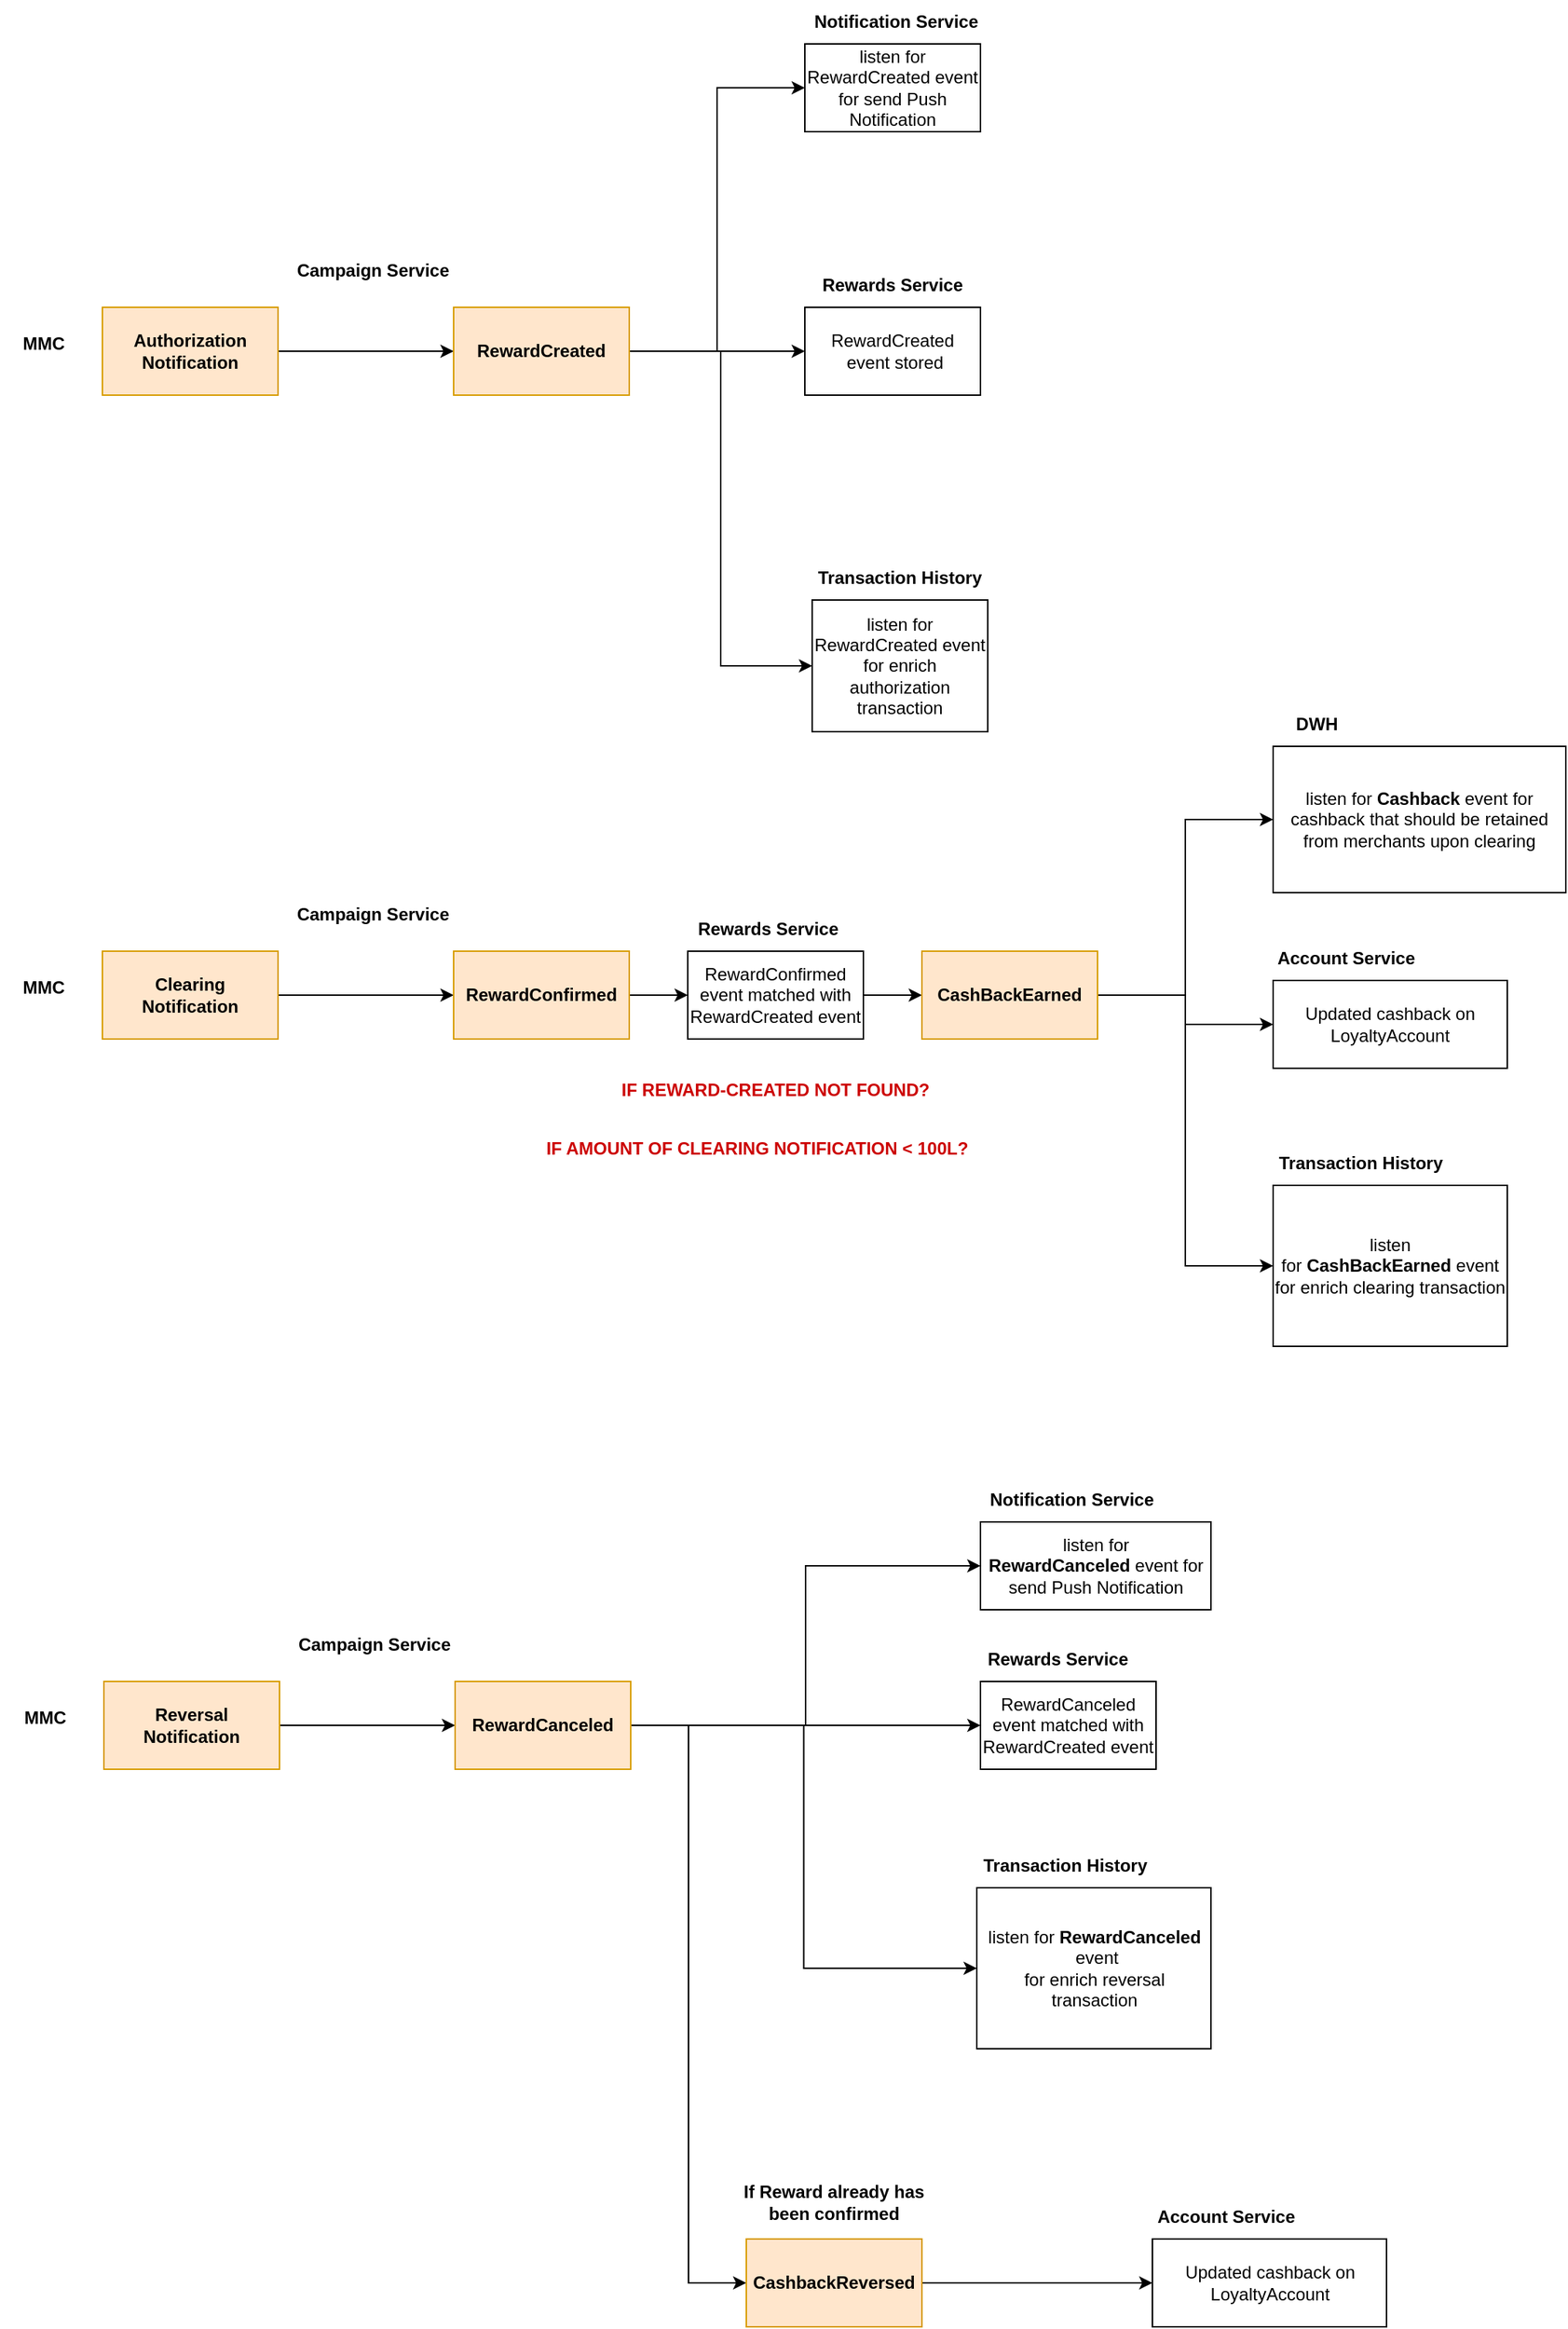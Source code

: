 <mxfile version="21.5.0" type="github">
  <diagram name="Page-1" id="j-eDqDpKoLgPAk3GTxfP">
    <mxGraphModel dx="2284" dy="1890" grid="1" gridSize="10" guides="1" tooltips="1" connect="1" arrows="1" fold="1" page="1" pageScale="1" pageWidth="850" pageHeight="1100" math="0" shadow="0">
      <root>
        <mxCell id="0" />
        <mxCell id="1" parent="0" />
        <mxCell id="VZrlg-Crpo96Uy3mQfim-3" style="edgeStyle=orthogonalEdgeStyle;rounded=0;orthogonalLoop=1;jettySize=auto;html=1;entryX=0;entryY=0.5;entryDx=0;entryDy=0;" edge="1" parent="1" source="VZrlg-Crpo96Uy3mQfim-1" target="VZrlg-Crpo96Uy3mQfim-2">
          <mxGeometry relative="1" as="geometry" />
        </mxCell>
        <mxCell id="VZrlg-Crpo96Uy3mQfim-1" value="&lt;b&gt;Authorization&lt;br&gt;Notification&lt;/b&gt;" style="rounded=0;whiteSpace=wrap;html=1;fillColor=#ffe6cc;strokeColor=#d79b00;" vertex="1" parent="1">
          <mxGeometry x="-40" y="-320" width="120" height="60" as="geometry" />
        </mxCell>
        <mxCell id="VZrlg-Crpo96Uy3mQfim-6" style="edgeStyle=orthogonalEdgeStyle;rounded=0;orthogonalLoop=1;jettySize=auto;html=1;entryX=0;entryY=0.5;entryDx=0;entryDy=0;" edge="1" parent="1" source="VZrlg-Crpo96Uy3mQfim-2" target="VZrlg-Crpo96Uy3mQfim-5">
          <mxGeometry relative="1" as="geometry" />
        </mxCell>
        <mxCell id="VZrlg-Crpo96Uy3mQfim-10" style="edgeStyle=orthogonalEdgeStyle;rounded=0;orthogonalLoop=1;jettySize=auto;html=1;entryX=0;entryY=0.5;entryDx=0;entryDy=0;" edge="1" parent="1" source="VZrlg-Crpo96Uy3mQfim-2" target="VZrlg-Crpo96Uy3mQfim-8">
          <mxGeometry relative="1" as="geometry" />
        </mxCell>
        <mxCell id="VZrlg-Crpo96Uy3mQfim-12" style="edgeStyle=orthogonalEdgeStyle;rounded=0;orthogonalLoop=1;jettySize=auto;html=1;entryX=0;entryY=0.5;entryDx=0;entryDy=0;" edge="1" parent="1" source="VZrlg-Crpo96Uy3mQfim-2" target="VZrlg-Crpo96Uy3mQfim-11">
          <mxGeometry relative="1" as="geometry" />
        </mxCell>
        <mxCell id="VZrlg-Crpo96Uy3mQfim-2" value="&lt;b&gt;RewardCreated&lt;/b&gt;" style="rounded=0;whiteSpace=wrap;html=1;fillColor=#ffe6cc;strokeColor=#d79b00;" vertex="1" parent="1">
          <mxGeometry x="200" y="-320" width="120" height="60" as="geometry" />
        </mxCell>
        <mxCell id="VZrlg-Crpo96Uy3mQfim-4" value="&lt;b&gt;Campaign Service&lt;/b&gt;" style="text;html=1;strokeColor=none;fillColor=none;align=center;verticalAlign=middle;whiteSpace=wrap;rounded=0;" vertex="1" parent="1">
          <mxGeometry x="90" y="-360" width="110" height="30" as="geometry" />
        </mxCell>
        <mxCell id="VZrlg-Crpo96Uy3mQfim-5" value="RewardCreated&lt;br&gt;&amp;nbsp;event stored" style="rounded=0;whiteSpace=wrap;html=1;" vertex="1" parent="1">
          <mxGeometry x="440" y="-320" width="120" height="60" as="geometry" />
        </mxCell>
        <mxCell id="VZrlg-Crpo96Uy3mQfim-7" value="&lt;b&gt;Rewards Service&lt;/b&gt;" style="text;html=1;strokeColor=none;fillColor=none;align=center;verticalAlign=middle;whiteSpace=wrap;rounded=0;" vertex="1" parent="1">
          <mxGeometry x="445" y="-350" width="110" height="30" as="geometry" />
        </mxCell>
        <mxCell id="VZrlg-Crpo96Uy3mQfim-8" value="listen for RewardCreated event&lt;br&gt;for enrich authorization transaction" style="rounded=0;whiteSpace=wrap;html=1;" vertex="1" parent="1">
          <mxGeometry x="445" y="-120" width="120" height="90" as="geometry" />
        </mxCell>
        <mxCell id="VZrlg-Crpo96Uy3mQfim-9" value="&lt;b&gt;Transaction History&lt;/b&gt;" style="text;html=1;strokeColor=none;fillColor=none;align=center;verticalAlign=middle;whiteSpace=wrap;rounded=0;" vertex="1" parent="1">
          <mxGeometry x="445" y="-150" width="120" height="30" as="geometry" />
        </mxCell>
        <mxCell id="VZrlg-Crpo96Uy3mQfim-11" value="listen for&lt;br&gt;RewardCreated event for send Push Notification" style="rounded=0;whiteSpace=wrap;html=1;" vertex="1" parent="1">
          <mxGeometry x="440" y="-500" width="120" height="60" as="geometry" />
        </mxCell>
        <mxCell id="VZrlg-Crpo96Uy3mQfim-17" style="edgeStyle=orthogonalEdgeStyle;rounded=0;orthogonalLoop=1;jettySize=auto;html=1;entryX=0;entryY=0.5;entryDx=0;entryDy=0;" edge="1" parent="1" source="VZrlg-Crpo96Uy3mQfim-13" target="VZrlg-Crpo96Uy3mQfim-16">
          <mxGeometry relative="1" as="geometry" />
        </mxCell>
        <mxCell id="VZrlg-Crpo96Uy3mQfim-13" value="&lt;b&gt;Clearing&lt;br&gt;Notification&lt;/b&gt;" style="rounded=0;whiteSpace=wrap;html=1;fillColor=#ffe6cc;strokeColor=#d79b00;" vertex="1" parent="1">
          <mxGeometry x="-40" y="120" width="120" height="60" as="geometry" />
        </mxCell>
        <mxCell id="VZrlg-Crpo96Uy3mQfim-14" value="&lt;b&gt;MMC&lt;/b&gt;" style="text;html=1;strokeColor=none;fillColor=none;align=center;verticalAlign=middle;whiteSpace=wrap;rounded=0;" vertex="1" parent="1">
          <mxGeometry x="-110" y="-310" width="60" height="30" as="geometry" />
        </mxCell>
        <mxCell id="VZrlg-Crpo96Uy3mQfim-15" value="&lt;b&gt;MMC&lt;/b&gt;" style="text;html=1;strokeColor=none;fillColor=none;align=center;verticalAlign=middle;whiteSpace=wrap;rounded=0;" vertex="1" parent="1">
          <mxGeometry x="-110" y="130" width="60" height="30" as="geometry" />
        </mxCell>
        <mxCell id="VZrlg-Crpo96Uy3mQfim-21" style="edgeStyle=orthogonalEdgeStyle;rounded=0;orthogonalLoop=1;jettySize=auto;html=1;entryX=0;entryY=0.5;entryDx=0;entryDy=0;" edge="1" parent="1" source="VZrlg-Crpo96Uy3mQfim-16" target="VZrlg-Crpo96Uy3mQfim-19">
          <mxGeometry relative="1" as="geometry" />
        </mxCell>
        <mxCell id="VZrlg-Crpo96Uy3mQfim-16" value="&lt;b&gt;RewardConfirmed&lt;/b&gt;" style="rounded=0;whiteSpace=wrap;html=1;fillColor=#ffe6cc;strokeColor=#d79b00;" vertex="1" parent="1">
          <mxGeometry x="200" y="120" width="120" height="60" as="geometry" />
        </mxCell>
        <mxCell id="VZrlg-Crpo96Uy3mQfim-18" value="&lt;b&gt;Campaign Service&lt;/b&gt;" style="text;html=1;strokeColor=none;fillColor=none;align=center;verticalAlign=middle;whiteSpace=wrap;rounded=0;" vertex="1" parent="1">
          <mxGeometry x="90" y="80" width="110" height="30" as="geometry" />
        </mxCell>
        <mxCell id="VZrlg-Crpo96Uy3mQfim-23" style="edgeStyle=orthogonalEdgeStyle;rounded=0;orthogonalLoop=1;jettySize=auto;html=1;entryX=0;entryY=0.5;entryDx=0;entryDy=0;" edge="1" parent="1" source="VZrlg-Crpo96Uy3mQfim-19" target="VZrlg-Crpo96Uy3mQfim-22">
          <mxGeometry relative="1" as="geometry" />
        </mxCell>
        <mxCell id="VZrlg-Crpo96Uy3mQfim-19" value="RewardConfirmed event matched with RewardCreated event" style="rounded=0;whiteSpace=wrap;html=1;" vertex="1" parent="1">
          <mxGeometry x="360" y="120" width="120" height="60" as="geometry" />
        </mxCell>
        <mxCell id="VZrlg-Crpo96Uy3mQfim-20" value="&lt;b&gt;Rewards Service&lt;/b&gt;" style="text;html=1;strokeColor=none;fillColor=none;align=center;verticalAlign=middle;whiteSpace=wrap;rounded=0;" vertex="1" parent="1">
          <mxGeometry x="360" y="90" width="110" height="30" as="geometry" />
        </mxCell>
        <mxCell id="VZrlg-Crpo96Uy3mQfim-26" style="edgeStyle=orthogonalEdgeStyle;rounded=0;orthogonalLoop=1;jettySize=auto;html=1;entryX=0;entryY=0.5;entryDx=0;entryDy=0;" edge="1" parent="1" source="VZrlg-Crpo96Uy3mQfim-22" target="VZrlg-Crpo96Uy3mQfim-24">
          <mxGeometry relative="1" as="geometry" />
        </mxCell>
        <mxCell id="VZrlg-Crpo96Uy3mQfim-29" style="edgeStyle=orthogonalEdgeStyle;rounded=0;orthogonalLoop=1;jettySize=auto;html=1;entryX=0;entryY=0.5;entryDx=0;entryDy=0;" edge="1" parent="1" source="VZrlg-Crpo96Uy3mQfim-22" target="VZrlg-Crpo96Uy3mQfim-28">
          <mxGeometry relative="1" as="geometry" />
        </mxCell>
        <mxCell id="VZrlg-Crpo96Uy3mQfim-33" style="edgeStyle=orthogonalEdgeStyle;rounded=0;orthogonalLoop=1;jettySize=auto;html=1;entryX=0;entryY=0.5;entryDx=0;entryDy=0;" edge="1" parent="1" source="VZrlg-Crpo96Uy3mQfim-22" target="VZrlg-Crpo96Uy3mQfim-31">
          <mxGeometry relative="1" as="geometry" />
        </mxCell>
        <mxCell id="VZrlg-Crpo96Uy3mQfim-22" value="&lt;b&gt;CashBackEarned&lt;/b&gt;" style="rounded=0;whiteSpace=wrap;html=1;fillColor=#ffe6cc;strokeColor=#d79b00;" vertex="1" parent="1">
          <mxGeometry x="520" y="120" width="120" height="60" as="geometry" />
        </mxCell>
        <mxCell id="VZrlg-Crpo96Uy3mQfim-24" value="Updated cashback on LoyaltyAccount" style="rounded=0;whiteSpace=wrap;html=1;" vertex="1" parent="1">
          <mxGeometry x="760" y="140" width="160" height="60" as="geometry" />
        </mxCell>
        <mxCell id="VZrlg-Crpo96Uy3mQfim-25" value="&lt;b&gt;Account Service&lt;/b&gt;" style="text;html=1;strokeColor=none;fillColor=none;align=center;verticalAlign=middle;whiteSpace=wrap;rounded=0;" vertex="1" parent="1">
          <mxGeometry x="760" y="110" width="100" height="30" as="geometry" />
        </mxCell>
        <mxCell id="VZrlg-Crpo96Uy3mQfim-27" value="&lt;b&gt;Notification Service&lt;/b&gt;" style="text;html=1;strokeColor=none;fillColor=none;align=center;verticalAlign=middle;whiteSpace=wrap;rounded=0;" vertex="1" parent="1">
          <mxGeometry x="440" y="-530" width="125" height="30" as="geometry" />
        </mxCell>
        <mxCell id="VZrlg-Crpo96Uy3mQfim-28" value="listen for&amp;nbsp;&lt;b style=&quot;border-color: var(--border-color);&quot;&gt;CashBackEarned&amp;nbsp;&lt;/b&gt;event&lt;br&gt;for enrich clearing transaction" style="rounded=0;whiteSpace=wrap;html=1;" vertex="1" parent="1">
          <mxGeometry x="760" y="280" width="160" height="110" as="geometry" />
        </mxCell>
        <mxCell id="VZrlg-Crpo96Uy3mQfim-30" value="&lt;b&gt;Transaction History&lt;/b&gt;" style="text;html=1;strokeColor=none;fillColor=none;align=center;verticalAlign=middle;whiteSpace=wrap;rounded=0;" vertex="1" parent="1">
          <mxGeometry x="760" y="250" width="120" height="30" as="geometry" />
        </mxCell>
        <mxCell id="VZrlg-Crpo96Uy3mQfim-31" value="listen for &lt;b&gt;Cashback &lt;/b&gt;event for&lt;br&gt;cashback that should be retained from merchants upon clearing" style="rounded=0;whiteSpace=wrap;html=1;" vertex="1" parent="1">
          <mxGeometry x="760" y="-20" width="200" height="100" as="geometry" />
        </mxCell>
        <mxCell id="VZrlg-Crpo96Uy3mQfim-32" value="&lt;b&gt;DWH&lt;/b&gt;" style="text;html=1;strokeColor=none;fillColor=none;align=center;verticalAlign=middle;whiteSpace=wrap;rounded=0;" vertex="1" parent="1">
          <mxGeometry x="760" y="-50" width="60" height="30" as="geometry" />
        </mxCell>
        <mxCell id="VZrlg-Crpo96Uy3mQfim-34" value="&lt;b&gt;&lt;font color=&quot;#cc0000&quot;&gt;IF REWARD-CREATED NOT FOUND?&lt;/font&gt;&lt;/b&gt;" style="text;html=1;strokeColor=none;fillColor=none;align=center;verticalAlign=middle;whiteSpace=wrap;rounded=0;" vertex="1" parent="1">
          <mxGeometry x="310" y="200" width="220" height="30" as="geometry" />
        </mxCell>
        <mxCell id="VZrlg-Crpo96Uy3mQfim-35" style="edgeStyle=orthogonalEdgeStyle;rounded=0;orthogonalLoop=1;jettySize=auto;html=1;entryX=0;entryY=0.5;entryDx=0;entryDy=0;" edge="1" parent="1" source="VZrlg-Crpo96Uy3mQfim-36" target="VZrlg-Crpo96Uy3mQfim-39">
          <mxGeometry relative="1" as="geometry" />
        </mxCell>
        <mxCell id="VZrlg-Crpo96Uy3mQfim-36" value="&lt;b&gt;Reversal&lt;br&gt;Notification&lt;/b&gt;" style="rounded=0;whiteSpace=wrap;html=1;fillColor=#ffe6cc;strokeColor=#d79b00;" vertex="1" parent="1">
          <mxGeometry x="-39" y="619" width="120" height="60" as="geometry" />
        </mxCell>
        <mxCell id="VZrlg-Crpo96Uy3mQfim-37" value="&lt;b&gt;MMC&lt;/b&gt;" style="text;html=1;strokeColor=none;fillColor=none;align=center;verticalAlign=middle;whiteSpace=wrap;rounded=0;" vertex="1" parent="1">
          <mxGeometry x="-109" y="629" width="60" height="30" as="geometry" />
        </mxCell>
        <mxCell id="VZrlg-Crpo96Uy3mQfim-38" style="edgeStyle=orthogonalEdgeStyle;rounded=0;orthogonalLoop=1;jettySize=auto;html=1;entryX=0;entryY=0.5;entryDx=0;entryDy=0;" edge="1" parent="1" source="VZrlg-Crpo96Uy3mQfim-39" target="VZrlg-Crpo96Uy3mQfim-42">
          <mxGeometry relative="1" as="geometry" />
        </mxCell>
        <mxCell id="VZrlg-Crpo96Uy3mQfim-56" style="edgeStyle=orthogonalEdgeStyle;rounded=0;orthogonalLoop=1;jettySize=auto;html=1;entryX=0;entryY=0.5;entryDx=0;entryDy=0;" edge="1" parent="1" source="VZrlg-Crpo96Uy3mQfim-39" target="VZrlg-Crpo96Uy3mQfim-50">
          <mxGeometry relative="1" as="geometry" />
        </mxCell>
        <mxCell id="VZrlg-Crpo96Uy3mQfim-59" style="edgeStyle=orthogonalEdgeStyle;rounded=0;orthogonalLoop=1;jettySize=auto;html=1;entryX=0;entryY=0.5;entryDx=0;entryDy=0;" edge="1" parent="1" source="VZrlg-Crpo96Uy3mQfim-39" target="VZrlg-Crpo96Uy3mQfim-57">
          <mxGeometry relative="1" as="geometry" />
        </mxCell>
        <mxCell id="VZrlg-Crpo96Uy3mQfim-61" style="edgeStyle=orthogonalEdgeStyle;rounded=0;orthogonalLoop=1;jettySize=auto;html=1;entryX=0;entryY=0.5;entryDx=0;entryDy=0;" edge="1" parent="1" source="VZrlg-Crpo96Uy3mQfim-39" target="VZrlg-Crpo96Uy3mQfim-60">
          <mxGeometry relative="1" as="geometry" />
        </mxCell>
        <mxCell id="VZrlg-Crpo96Uy3mQfim-39" value="&lt;b&gt;RewardCanceled&lt;/b&gt;" style="rounded=0;whiteSpace=wrap;html=1;fillColor=#ffe6cc;strokeColor=#d79b00;" vertex="1" parent="1">
          <mxGeometry x="201" y="619" width="120" height="60" as="geometry" />
        </mxCell>
        <mxCell id="VZrlg-Crpo96Uy3mQfim-40" value="&lt;b&gt;Campaign Service&lt;/b&gt;" style="text;html=1;strokeColor=none;fillColor=none;align=center;verticalAlign=middle;whiteSpace=wrap;rounded=0;" vertex="1" parent="1">
          <mxGeometry x="91" y="579" width="110" height="30" as="geometry" />
        </mxCell>
        <mxCell id="VZrlg-Crpo96Uy3mQfim-42" value="RewardCanceled event matched with RewardCreated event" style="rounded=0;whiteSpace=wrap;html=1;" vertex="1" parent="1">
          <mxGeometry x="560" y="619" width="120" height="60" as="geometry" />
        </mxCell>
        <mxCell id="VZrlg-Crpo96Uy3mQfim-43" value="&lt;b&gt;Rewards Service&lt;/b&gt;" style="text;html=1;strokeColor=none;fillColor=none;align=center;verticalAlign=middle;whiteSpace=wrap;rounded=0;" vertex="1" parent="1">
          <mxGeometry x="557.5" y="589" width="110" height="30" as="geometry" />
        </mxCell>
        <mxCell id="VZrlg-Crpo96Uy3mQfim-50" value="listen for&amp;nbsp;&lt;b style=&quot;border-color: var(--border-color);&quot;&gt;RewardCanceled&lt;/b&gt;&lt;br&gt;&lt;b style=&quot;border-color: var(--border-color);&quot;&gt;&amp;nbsp;&lt;/b&gt;event&lt;br&gt;for enrich reversal transaction" style="rounded=0;whiteSpace=wrap;html=1;" vertex="1" parent="1">
          <mxGeometry x="557.5" y="760" width="160" height="110" as="geometry" />
        </mxCell>
        <mxCell id="VZrlg-Crpo96Uy3mQfim-51" value="&lt;b&gt;Transaction History&lt;/b&gt;" style="text;html=1;strokeColor=none;fillColor=none;align=center;verticalAlign=middle;whiteSpace=wrap;rounded=0;" vertex="1" parent="1">
          <mxGeometry x="557.5" y="730" width="120" height="30" as="geometry" />
        </mxCell>
        <mxCell id="VZrlg-Crpo96Uy3mQfim-55" value="&lt;b&gt;&lt;font color=&quot;#cc0000&quot;&gt;IF AMOUNT OF CLEARING NOTIFICATION &amp;lt; 100L?&lt;/font&gt;&lt;/b&gt;" style="text;html=1;strokeColor=none;fillColor=none;align=center;verticalAlign=middle;whiteSpace=wrap;rounded=0;" vertex="1" parent="1">
          <mxGeometry x="255" y="240" width="305" height="30" as="geometry" />
        </mxCell>
        <mxCell id="VZrlg-Crpo96Uy3mQfim-57" value="listen for&lt;br&gt;&lt;b style=&quot;border-color: var(--border-color);&quot;&gt;RewardCanceled&amp;nbsp;&lt;/b&gt;event for send Push Notification" style="rounded=0;whiteSpace=wrap;html=1;" vertex="1" parent="1">
          <mxGeometry x="560" y="510" width="157.5" height="60" as="geometry" />
        </mxCell>
        <mxCell id="VZrlg-Crpo96Uy3mQfim-58" value="&lt;b&gt;Notification Service&lt;/b&gt;" style="text;html=1;strokeColor=none;fillColor=none;align=center;verticalAlign=middle;whiteSpace=wrap;rounded=0;" vertex="1" parent="1">
          <mxGeometry x="560" y="480" width="125" height="30" as="geometry" />
        </mxCell>
        <mxCell id="VZrlg-Crpo96Uy3mQfim-65" style="edgeStyle=orthogonalEdgeStyle;rounded=0;orthogonalLoop=1;jettySize=auto;html=1;entryX=0;entryY=0.5;entryDx=0;entryDy=0;" edge="1" parent="1" source="VZrlg-Crpo96Uy3mQfim-60" target="VZrlg-Crpo96Uy3mQfim-63">
          <mxGeometry relative="1" as="geometry" />
        </mxCell>
        <mxCell id="VZrlg-Crpo96Uy3mQfim-60" value="&lt;b&gt;CashbackReversed&lt;/b&gt;" style="rounded=0;whiteSpace=wrap;html=1;fillColor=#ffe6cc;strokeColor=#d79b00;" vertex="1" parent="1">
          <mxGeometry x="400" y="1000" width="120" height="60" as="geometry" />
        </mxCell>
        <mxCell id="VZrlg-Crpo96Uy3mQfim-62" value="&lt;b&gt;If Reward already has been confirmed&lt;/b&gt;" style="text;html=1;strokeColor=none;fillColor=none;align=center;verticalAlign=middle;whiteSpace=wrap;rounded=0;" vertex="1" parent="1">
          <mxGeometry x="385" y="960" width="150" height="30" as="geometry" />
        </mxCell>
        <mxCell id="VZrlg-Crpo96Uy3mQfim-63" value="Updated cashback on LoyaltyAccount" style="rounded=0;whiteSpace=wrap;html=1;" vertex="1" parent="1">
          <mxGeometry x="677.5" y="1000" width="160" height="60" as="geometry" />
        </mxCell>
        <mxCell id="VZrlg-Crpo96Uy3mQfim-64" value="&lt;b&gt;Account Service&lt;/b&gt;" style="text;html=1;strokeColor=none;fillColor=none;align=center;verticalAlign=middle;whiteSpace=wrap;rounded=0;" vertex="1" parent="1">
          <mxGeometry x="677.5" y="970" width="100" height="30" as="geometry" />
        </mxCell>
      </root>
    </mxGraphModel>
  </diagram>
</mxfile>

